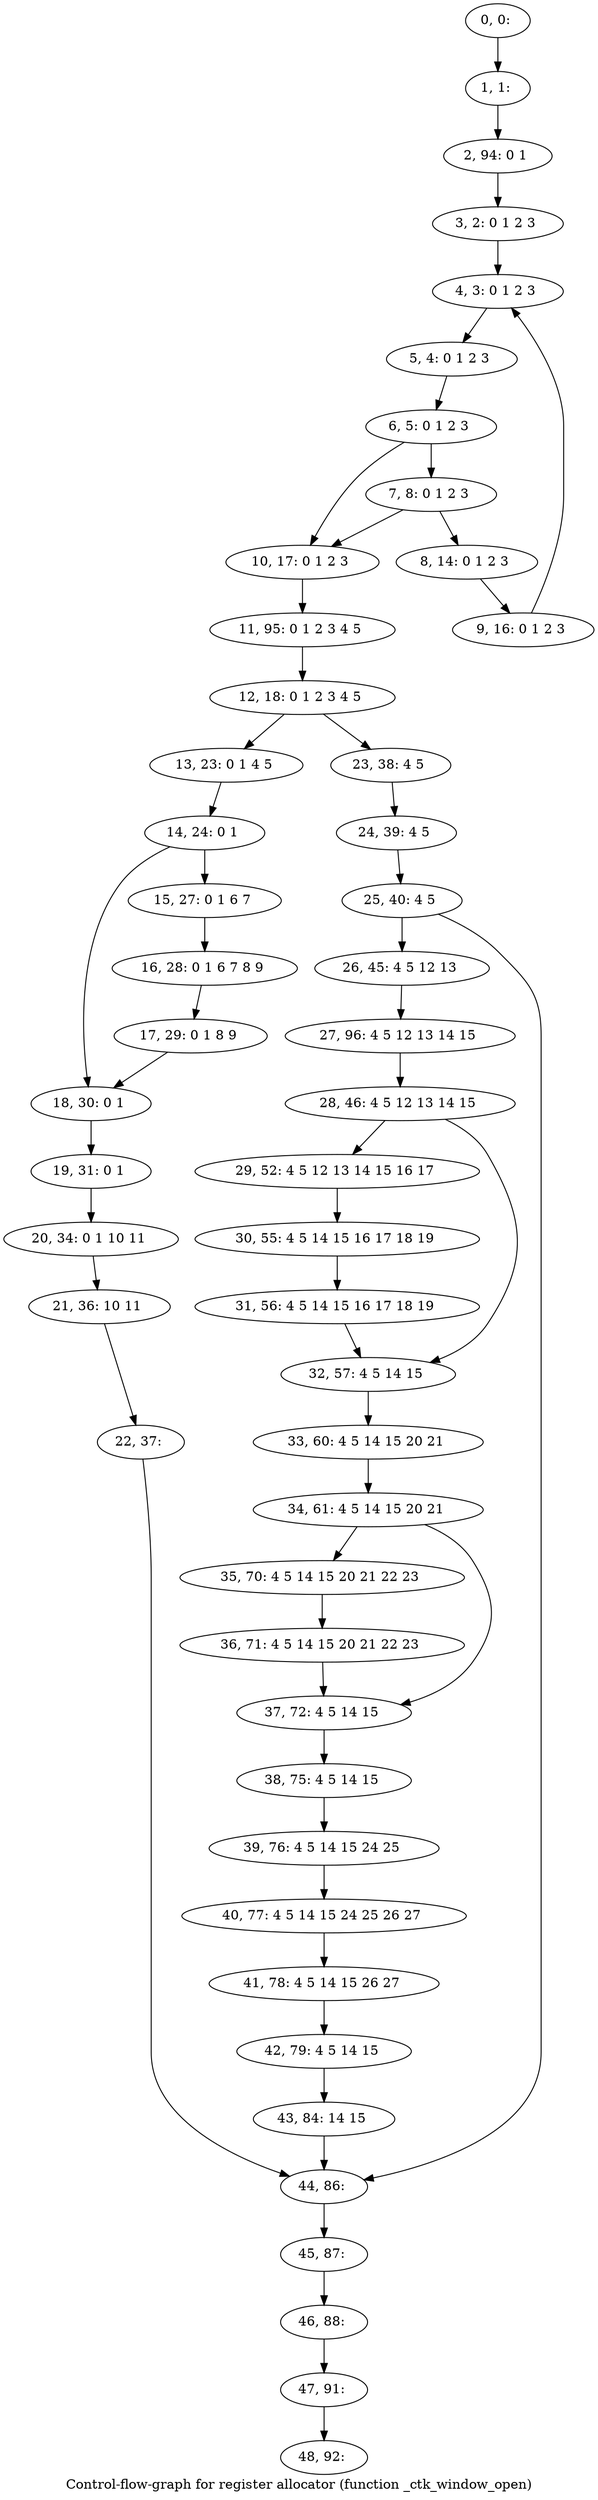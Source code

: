 digraph G {
graph [label="Control-flow-graph for register allocator (function _ctk_window_open)"]
0[label="0, 0: "];
1[label="1, 1: "];
2[label="2, 94: 0 1 "];
3[label="3, 2: 0 1 2 3 "];
4[label="4, 3: 0 1 2 3 "];
5[label="5, 4: 0 1 2 3 "];
6[label="6, 5: 0 1 2 3 "];
7[label="7, 8: 0 1 2 3 "];
8[label="8, 14: 0 1 2 3 "];
9[label="9, 16: 0 1 2 3 "];
10[label="10, 17: 0 1 2 3 "];
11[label="11, 95: 0 1 2 3 4 5 "];
12[label="12, 18: 0 1 2 3 4 5 "];
13[label="13, 23: 0 1 4 5 "];
14[label="14, 24: 0 1 "];
15[label="15, 27: 0 1 6 7 "];
16[label="16, 28: 0 1 6 7 8 9 "];
17[label="17, 29: 0 1 8 9 "];
18[label="18, 30: 0 1 "];
19[label="19, 31: 0 1 "];
20[label="20, 34: 0 1 10 11 "];
21[label="21, 36: 10 11 "];
22[label="22, 37: "];
23[label="23, 38: 4 5 "];
24[label="24, 39: 4 5 "];
25[label="25, 40: 4 5 "];
26[label="26, 45: 4 5 12 13 "];
27[label="27, 96: 4 5 12 13 14 15 "];
28[label="28, 46: 4 5 12 13 14 15 "];
29[label="29, 52: 4 5 12 13 14 15 16 17 "];
30[label="30, 55: 4 5 14 15 16 17 18 19 "];
31[label="31, 56: 4 5 14 15 16 17 18 19 "];
32[label="32, 57: 4 5 14 15 "];
33[label="33, 60: 4 5 14 15 20 21 "];
34[label="34, 61: 4 5 14 15 20 21 "];
35[label="35, 70: 4 5 14 15 20 21 22 23 "];
36[label="36, 71: 4 5 14 15 20 21 22 23 "];
37[label="37, 72: 4 5 14 15 "];
38[label="38, 75: 4 5 14 15 "];
39[label="39, 76: 4 5 14 15 24 25 "];
40[label="40, 77: 4 5 14 15 24 25 26 27 "];
41[label="41, 78: 4 5 14 15 26 27 "];
42[label="42, 79: 4 5 14 15 "];
43[label="43, 84: 14 15 "];
44[label="44, 86: "];
45[label="45, 87: "];
46[label="46, 88: "];
47[label="47, 91: "];
48[label="48, 92: "];
0->1 ;
1->2 ;
2->3 ;
3->4 ;
4->5 ;
5->6 ;
6->7 ;
6->10 ;
7->8 ;
7->10 ;
8->9 ;
9->4 ;
10->11 ;
11->12 ;
12->13 ;
12->23 ;
13->14 ;
14->15 ;
14->18 ;
15->16 ;
16->17 ;
17->18 ;
18->19 ;
19->20 ;
20->21 ;
21->22 ;
22->44 ;
23->24 ;
24->25 ;
25->26 ;
25->44 ;
26->27 ;
27->28 ;
28->29 ;
28->32 ;
29->30 ;
30->31 ;
31->32 ;
32->33 ;
33->34 ;
34->35 ;
34->37 ;
35->36 ;
36->37 ;
37->38 ;
38->39 ;
39->40 ;
40->41 ;
41->42 ;
42->43 ;
43->44 ;
44->45 ;
45->46 ;
46->47 ;
47->48 ;
}
